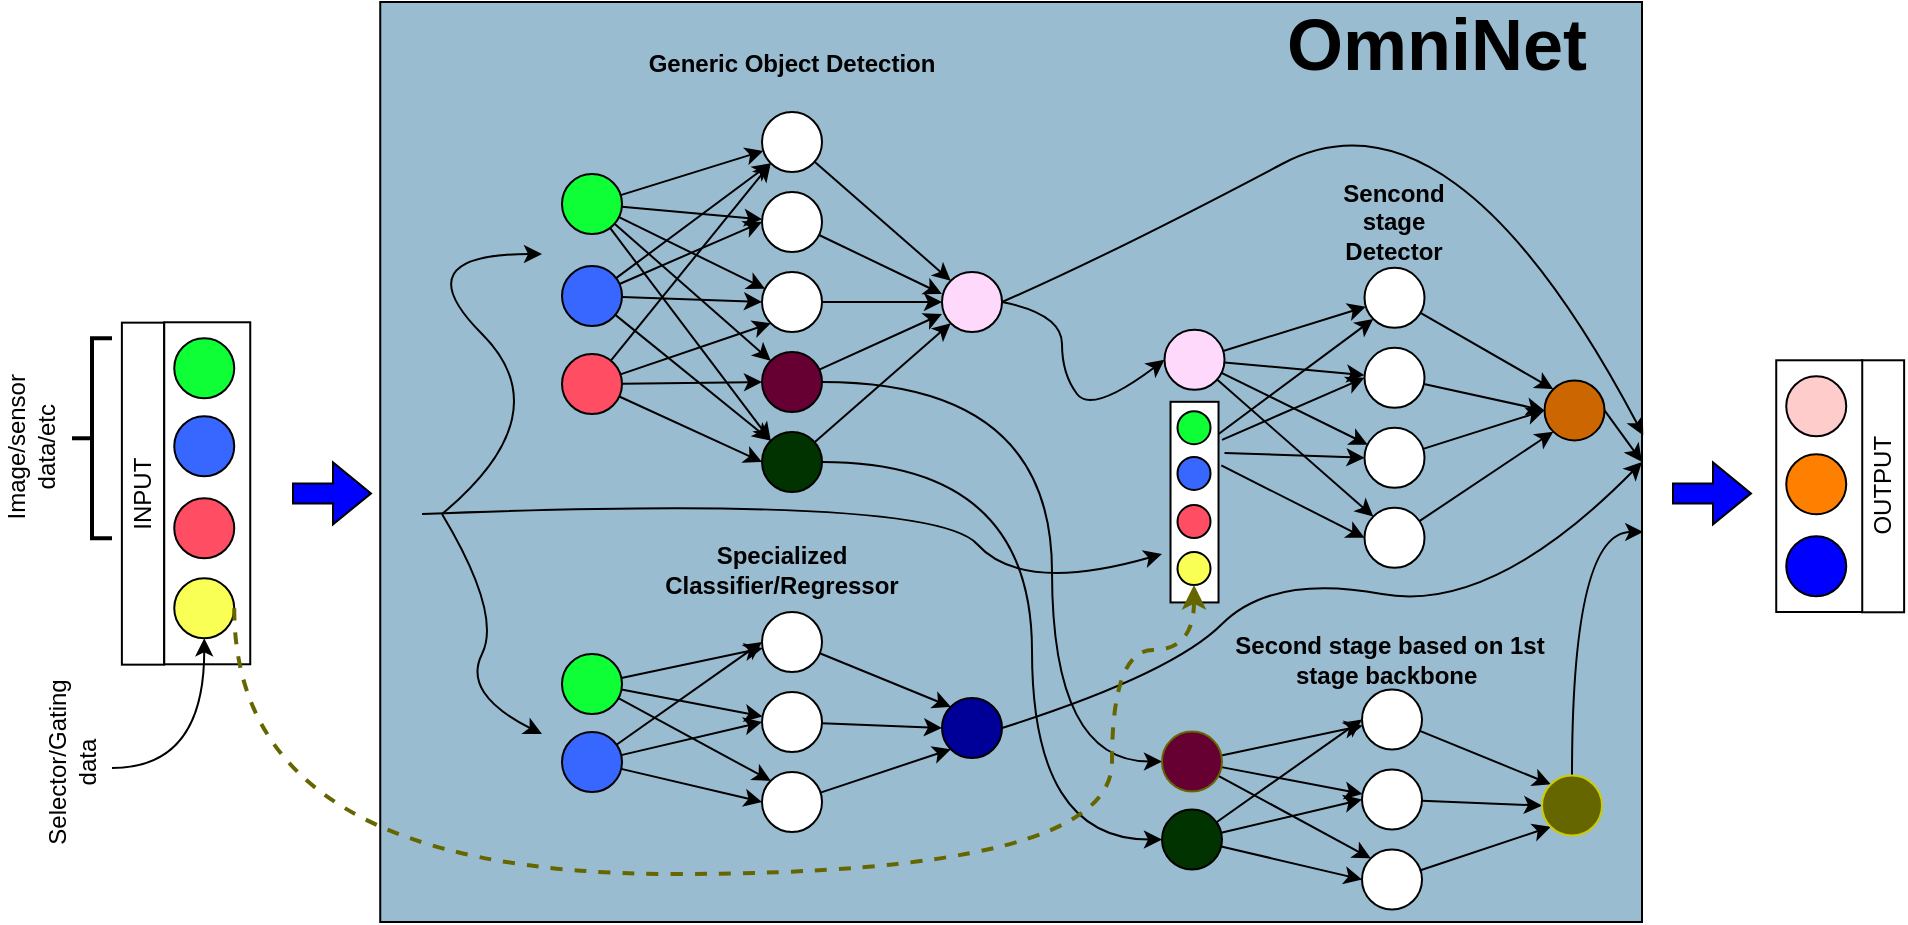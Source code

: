 <mxfile version="15.4.0" type="device"><diagram id="QwxMlzWa5Wr3vKT9mAfj" name="Page-1"><mxGraphModel dx="1088" dy="880" grid="1" gridSize="10" guides="1" tooltips="1" connect="1" arrows="1" fold="1" page="1" pageScale="1" pageWidth="1169" pageHeight="827" math="0" shadow="0"><root><mxCell id="0"/><mxCell id="1" parent="0"/><mxCell id="wsxSwbQpa_9FEB8IhPsU-99" value="" style="rounded=0;whiteSpace=wrap;html=1;fillColor=#99BCD1;" parent="1" vertex="1"><mxGeometry x="194.12" y="124" width="630.88" height="460" as="geometry"/></mxCell><mxCell id="wsxSwbQpa_9FEB8IhPsU-13" style="edgeStyle=none;rounded=0;orthogonalLoop=1;jettySize=auto;html=1;" parent="1" source="wsxSwbQpa_9FEB8IhPsU-3" target="wsxSwbQpa_9FEB8IhPsU-6" edge="1"><mxGeometry relative="1" as="geometry"/></mxCell><mxCell id="wsxSwbQpa_9FEB8IhPsU-14" style="edgeStyle=none;rounded=0;orthogonalLoop=1;jettySize=auto;html=1;" parent="1" source="wsxSwbQpa_9FEB8IhPsU-3" target="wsxSwbQpa_9FEB8IhPsU-7" edge="1"><mxGeometry relative="1" as="geometry"/></mxCell><mxCell id="wsxSwbQpa_9FEB8IhPsU-15" style="edgeStyle=none;rounded=0;orthogonalLoop=1;jettySize=auto;html=1;" parent="1" source="wsxSwbQpa_9FEB8IhPsU-3" target="wsxSwbQpa_9FEB8IhPsU-8" edge="1"><mxGeometry relative="1" as="geometry"/></mxCell><mxCell id="wsxSwbQpa_9FEB8IhPsU-16" style="edgeStyle=none;rounded=0;orthogonalLoop=1;jettySize=auto;html=1;entryX=0;entryY=0;entryDx=0;entryDy=0;" parent="1" source="wsxSwbQpa_9FEB8IhPsU-3" target="wsxSwbQpa_9FEB8IhPsU-9" edge="1"><mxGeometry relative="1" as="geometry"/></mxCell><mxCell id="wsxSwbQpa_9FEB8IhPsU-17" style="edgeStyle=none;rounded=0;orthogonalLoop=1;jettySize=auto;html=1;entryX=0;entryY=0;entryDx=0;entryDy=0;" parent="1" source="wsxSwbQpa_9FEB8IhPsU-3" target="wsxSwbQpa_9FEB8IhPsU-10" edge="1"><mxGeometry relative="1" as="geometry"/></mxCell><mxCell id="wsxSwbQpa_9FEB8IhPsU-3" value="" style="ellipse;whiteSpace=wrap;html=1;aspect=fixed;fillColor=#0FFF37;" parent="1" vertex="1"><mxGeometry x="285" y="210" width="30" height="30" as="geometry"/></mxCell><mxCell id="wsxSwbQpa_9FEB8IhPsU-18" style="edgeStyle=none;rounded=0;orthogonalLoop=1;jettySize=auto;html=1;entryX=0;entryY=1;entryDx=0;entryDy=0;" parent="1" source="wsxSwbQpa_9FEB8IhPsU-4" target="wsxSwbQpa_9FEB8IhPsU-6" edge="1"><mxGeometry relative="1" as="geometry"/></mxCell><mxCell id="wsxSwbQpa_9FEB8IhPsU-19" style="edgeStyle=none;rounded=0;orthogonalLoop=1;jettySize=auto;html=1;entryX=0;entryY=0.5;entryDx=0;entryDy=0;" parent="1" source="wsxSwbQpa_9FEB8IhPsU-4" target="wsxSwbQpa_9FEB8IhPsU-7" edge="1"><mxGeometry relative="1" as="geometry"/></mxCell><mxCell id="wsxSwbQpa_9FEB8IhPsU-20" style="edgeStyle=none;rounded=0;orthogonalLoop=1;jettySize=auto;html=1;entryX=0;entryY=0.5;entryDx=0;entryDy=0;" parent="1" source="wsxSwbQpa_9FEB8IhPsU-4" target="wsxSwbQpa_9FEB8IhPsU-8" edge="1"><mxGeometry relative="1" as="geometry"/></mxCell><mxCell id="wsxSwbQpa_9FEB8IhPsU-21" style="edgeStyle=none;rounded=0;orthogonalLoop=1;jettySize=auto;html=1;entryX=0;entryY=0;entryDx=0;entryDy=0;" parent="1" source="wsxSwbQpa_9FEB8IhPsU-4" target="wsxSwbQpa_9FEB8IhPsU-10" edge="1"><mxGeometry relative="1" as="geometry"/></mxCell><mxCell id="wsxSwbQpa_9FEB8IhPsU-4" value="" style="ellipse;whiteSpace=wrap;html=1;aspect=fixed;fillColor=#3867FF;" parent="1" vertex="1"><mxGeometry x="285" y="256" width="30" height="30" as="geometry"/></mxCell><mxCell id="wsxSwbQpa_9FEB8IhPsU-22" style="edgeStyle=none;rounded=0;orthogonalLoop=1;jettySize=auto;html=1;entryX=0;entryY=0.5;entryDx=0;entryDy=0;" parent="1" source="wsxSwbQpa_9FEB8IhPsU-5" target="wsxSwbQpa_9FEB8IhPsU-10" edge="1"><mxGeometry relative="1" as="geometry"/></mxCell><mxCell id="wsxSwbQpa_9FEB8IhPsU-23" style="edgeStyle=none;rounded=0;orthogonalLoop=1;jettySize=auto;html=1;entryX=0;entryY=0.5;entryDx=0;entryDy=0;" parent="1" source="wsxSwbQpa_9FEB8IhPsU-5" target="wsxSwbQpa_9FEB8IhPsU-9" edge="1"><mxGeometry relative="1" as="geometry"/></mxCell><mxCell id="wsxSwbQpa_9FEB8IhPsU-24" style="edgeStyle=none;rounded=0;orthogonalLoop=1;jettySize=auto;html=1;entryX=0;entryY=1;entryDx=0;entryDy=0;" parent="1" source="wsxSwbQpa_9FEB8IhPsU-5" target="wsxSwbQpa_9FEB8IhPsU-8" edge="1"><mxGeometry relative="1" as="geometry"/></mxCell><mxCell id="wsxSwbQpa_9FEB8IhPsU-25" style="edgeStyle=none;rounded=0;orthogonalLoop=1;jettySize=auto;html=1;entryX=0;entryY=1;entryDx=0;entryDy=0;" parent="1" source="wsxSwbQpa_9FEB8IhPsU-5" target="wsxSwbQpa_9FEB8IhPsU-6" edge="1"><mxGeometry relative="1" as="geometry"/></mxCell><mxCell id="wsxSwbQpa_9FEB8IhPsU-5" value="" style="ellipse;whiteSpace=wrap;html=1;aspect=fixed;fillColor=#FF4D64;" parent="1" vertex="1"><mxGeometry x="285" y="300" width="30" height="30" as="geometry"/></mxCell><mxCell id="wsxSwbQpa_9FEB8IhPsU-26" style="edgeStyle=none;rounded=0;orthogonalLoop=1;jettySize=auto;html=1;entryX=0;entryY=0;entryDx=0;entryDy=0;" parent="1" source="wsxSwbQpa_9FEB8IhPsU-6" target="wsxSwbQpa_9FEB8IhPsU-11" edge="1"><mxGeometry relative="1" as="geometry"/></mxCell><mxCell id="wsxSwbQpa_9FEB8IhPsU-6" value="" style="ellipse;whiteSpace=wrap;html=1;aspect=fixed;" parent="1" vertex="1"><mxGeometry x="385" y="179" width="30" height="30" as="geometry"/></mxCell><mxCell id="wsxSwbQpa_9FEB8IhPsU-27" style="edgeStyle=none;rounded=0;orthogonalLoop=1;jettySize=auto;html=1;" parent="1" source="wsxSwbQpa_9FEB8IhPsU-7" edge="1"><mxGeometry relative="1" as="geometry"><mxPoint x="475" y="270" as="targetPoint"/></mxGeometry></mxCell><mxCell id="wsxSwbQpa_9FEB8IhPsU-7" value="" style="ellipse;whiteSpace=wrap;html=1;aspect=fixed;" parent="1" vertex="1"><mxGeometry x="385" y="219" width="30" height="30" as="geometry"/></mxCell><mxCell id="wsxSwbQpa_9FEB8IhPsU-28" style="edgeStyle=none;rounded=0;orthogonalLoop=1;jettySize=auto;html=1;entryX=0;entryY=0.5;entryDx=0;entryDy=0;" parent="1" source="wsxSwbQpa_9FEB8IhPsU-8" target="wsxSwbQpa_9FEB8IhPsU-11" edge="1"><mxGeometry relative="1" as="geometry"/></mxCell><mxCell id="wsxSwbQpa_9FEB8IhPsU-8" value="" style="ellipse;whiteSpace=wrap;html=1;aspect=fixed;" parent="1" vertex="1"><mxGeometry x="385" y="259" width="30" height="30" as="geometry"/></mxCell><mxCell id="wsxSwbQpa_9FEB8IhPsU-29" style="edgeStyle=none;rounded=0;orthogonalLoop=1;jettySize=auto;html=1;" parent="1" source="wsxSwbQpa_9FEB8IhPsU-9" edge="1"><mxGeometry relative="1" as="geometry"><mxPoint x="475" y="280" as="targetPoint"/></mxGeometry></mxCell><mxCell id="6ZYCKmGtrvZcNGiw5_di-18" style="edgeStyle=orthogonalEdgeStyle;rounded=0;orthogonalLoop=1;jettySize=auto;html=1;entryX=0;entryY=0.5;entryDx=0;entryDy=0;curved=1;" edge="1" parent="1" source="wsxSwbQpa_9FEB8IhPsU-9" target="6ZYCKmGtrvZcNGiw5_di-4"><mxGeometry relative="1" as="geometry"><Array as="points"><mxPoint x="530" y="314"/><mxPoint x="530" y="504"/></Array></mxGeometry></mxCell><mxCell id="wsxSwbQpa_9FEB8IhPsU-9" value="" style="ellipse;whiteSpace=wrap;html=1;aspect=fixed;fillColor=#660033;" parent="1" vertex="1"><mxGeometry x="385" y="299" width="30" height="30" as="geometry"/></mxCell><mxCell id="wsxSwbQpa_9FEB8IhPsU-30" style="edgeStyle=none;rounded=0;orthogonalLoop=1;jettySize=auto;html=1;entryX=0;entryY=1;entryDx=0;entryDy=0;" parent="1" source="wsxSwbQpa_9FEB8IhPsU-10" target="wsxSwbQpa_9FEB8IhPsU-11" edge="1"><mxGeometry relative="1" as="geometry"><mxPoint x="485" y="290" as="targetPoint"/></mxGeometry></mxCell><mxCell id="6ZYCKmGtrvZcNGiw5_di-19" style="edgeStyle=orthogonalEdgeStyle;curved=1;rounded=0;orthogonalLoop=1;jettySize=auto;html=1;entryX=0;entryY=0.5;entryDx=0;entryDy=0;" edge="1" parent="1" source="wsxSwbQpa_9FEB8IhPsU-10" target="6ZYCKmGtrvZcNGiw5_di-8"><mxGeometry relative="1" as="geometry"><Array as="points"><mxPoint x="520" y="354"/><mxPoint x="520" y="543"/></Array></mxGeometry></mxCell><mxCell id="wsxSwbQpa_9FEB8IhPsU-10" value="" style="ellipse;whiteSpace=wrap;html=1;aspect=fixed;fillColor=#003300;" parent="1" vertex="1"><mxGeometry x="385" y="339" width="30" height="30" as="geometry"/></mxCell><mxCell id="wsxSwbQpa_9FEB8IhPsU-11" value="" style="ellipse;whiteSpace=wrap;html=1;aspect=fixed;fillColor=#FFD9FB;" parent="1" vertex="1"><mxGeometry x="475" y="259" width="30" height="30" as="geometry"/></mxCell><mxCell id="wsxSwbQpa_9FEB8IhPsU-34" value="INPUT" style="rounded=0;whiteSpace=wrap;html=1;flipV=1;rotation=-90;" parent="1" vertex="1"><mxGeometry x="-10" y="359.27" width="171" height="21.12" as="geometry"/></mxCell><mxCell id="wsxSwbQpa_9FEB8IhPsU-36" value="" style="rounded=0;whiteSpace=wrap;html=1;" parent="1" vertex="1"><mxGeometry x="86.12" y="284.14" width="43" height="171" as="geometry"/></mxCell><mxCell id="wsxSwbQpa_9FEB8IhPsU-31" value="" style="ellipse;whiteSpace=wrap;html=1;aspect=fixed;fillColor=#0FFF37;" parent="1" vertex="1"><mxGeometry x="91.12" y="292.14" width="30" height="30" as="geometry"/></mxCell><mxCell id="wsxSwbQpa_9FEB8IhPsU-32" value="" style="ellipse;whiteSpace=wrap;html=1;aspect=fixed;fillColor=#3867FF;" parent="1" vertex="1"><mxGeometry x="91.12" y="331.14" width="30" height="30" as="geometry"/></mxCell><mxCell id="wsxSwbQpa_9FEB8IhPsU-33" value="" style="ellipse;whiteSpace=wrap;html=1;aspect=fixed;fillColor=#FF4D64;" parent="1" vertex="1"><mxGeometry x="91.12" y="372.14" width="30" height="30" as="geometry"/></mxCell><mxCell id="wsxSwbQpa_9FEB8IhPsU-35" value="" style="ellipse;whiteSpace=wrap;html=1;aspect=fixed;fillColor=#F9FF54;" parent="1" vertex="1"><mxGeometry x="91.12" y="412.14" width="30" height="30" as="geometry"/></mxCell><mxCell id="wsxSwbQpa_9FEB8IhPsU-38" style="edgeStyle=none;rounded=0;orthogonalLoop=1;jettySize=auto;html=1;" parent="1" source="wsxSwbQpa_9FEB8IhPsU-43" target="wsxSwbQpa_9FEB8IhPsU-55" edge="1"><mxGeometry relative="1" as="geometry"/></mxCell><mxCell id="wsxSwbQpa_9FEB8IhPsU-39" style="edgeStyle=none;rounded=0;orthogonalLoop=1;jettySize=auto;html=1;" parent="1" source="wsxSwbQpa_9FEB8IhPsU-43" target="wsxSwbQpa_9FEB8IhPsU-57" edge="1"><mxGeometry relative="1" as="geometry"/></mxCell><mxCell id="wsxSwbQpa_9FEB8IhPsU-40" style="edgeStyle=none;rounded=0;orthogonalLoop=1;jettySize=auto;html=1;" parent="1" source="wsxSwbQpa_9FEB8IhPsU-43" target="wsxSwbQpa_9FEB8IhPsU-59" edge="1"><mxGeometry relative="1" as="geometry"/></mxCell><mxCell id="wsxSwbQpa_9FEB8IhPsU-41" style="edgeStyle=none;rounded=0;orthogonalLoop=1;jettySize=auto;html=1;entryX=0;entryY=0;entryDx=0;entryDy=0;" parent="1" source="wsxSwbQpa_9FEB8IhPsU-43" target="wsxSwbQpa_9FEB8IhPsU-61" edge="1"><mxGeometry relative="1" as="geometry"/></mxCell><mxCell id="wsxSwbQpa_9FEB8IhPsU-43" value="" style="ellipse;whiteSpace=wrap;html=1;aspect=fixed;fillColor=#FFD9FB;" parent="1" vertex="1"><mxGeometry x="586.26" y="287.91" width="30" height="30" as="geometry"/></mxCell><mxCell id="wsxSwbQpa_9FEB8IhPsU-44" style="edgeStyle=none;rounded=0;orthogonalLoop=1;jettySize=auto;html=1;entryX=0;entryY=1;entryDx=0;entryDy=0;" parent="1" target="wsxSwbQpa_9FEB8IhPsU-55" edge="1"><mxGeometry relative="1" as="geometry"><mxPoint x="613.309" y="339.975" as="sourcePoint"/></mxGeometry></mxCell><mxCell id="wsxSwbQpa_9FEB8IhPsU-45" style="edgeStyle=none;rounded=0;orthogonalLoop=1;jettySize=auto;html=1;entryX=0;entryY=0.5;entryDx=0;entryDy=0;" parent="1" target="wsxSwbQpa_9FEB8IhPsU-57" edge="1"><mxGeometry relative="1" as="geometry"><mxPoint x="615.013" y="342.923" as="sourcePoint"/></mxGeometry></mxCell><mxCell id="wsxSwbQpa_9FEB8IhPsU-46" style="edgeStyle=none;rounded=0;orthogonalLoop=1;jettySize=auto;html=1;entryX=0;entryY=0.5;entryDx=0;entryDy=0;" parent="1" target="wsxSwbQpa_9FEB8IhPsU-59" edge="1"><mxGeometry relative="1" as="geometry"><mxPoint x="616.251" y="349.439" as="sourcePoint"/></mxGeometry></mxCell><mxCell id="wsxSwbQpa_9FEB8IhPsU-47" style="edgeStyle=none;rounded=0;orthogonalLoop=1;jettySize=auto;html=1;entryX=0;entryY=0.5;entryDx=0;entryDy=0;" parent="1" target="wsxSwbQpa_9FEB8IhPsU-61" edge="1"><mxGeometry relative="1" as="geometry"><mxPoint x="614.645" y="355.681" as="sourcePoint"/><mxPoint x="690.653" y="421.303" as="targetPoint"/></mxGeometry></mxCell><mxCell id="wsxSwbQpa_9FEB8IhPsU-54" style="edgeStyle=none;rounded=0;orthogonalLoop=1;jettySize=auto;html=1;entryX=0;entryY=0;entryDx=0;entryDy=0;" parent="1" source="wsxSwbQpa_9FEB8IhPsU-55" target="wsxSwbQpa_9FEB8IhPsU-64" edge="1"><mxGeometry relative="1" as="geometry"/></mxCell><mxCell id="wsxSwbQpa_9FEB8IhPsU-55" value="" style="ellipse;whiteSpace=wrap;html=1;aspect=fixed;" parent="1" vertex="1"><mxGeometry x="686.26" y="256.91" width="30" height="30" as="geometry"/></mxCell><mxCell id="wsxSwbQpa_9FEB8IhPsU-56" style="edgeStyle=none;rounded=0;orthogonalLoop=1;jettySize=auto;html=1;entryX=0;entryY=0.5;entryDx=0;entryDy=0;" parent="1" source="wsxSwbQpa_9FEB8IhPsU-57" target="wsxSwbQpa_9FEB8IhPsU-64" edge="1"><mxGeometry relative="1" as="geometry"><mxPoint x="776.26" y="347.91" as="targetPoint"/></mxGeometry></mxCell><mxCell id="wsxSwbQpa_9FEB8IhPsU-57" value="" style="ellipse;whiteSpace=wrap;html=1;aspect=fixed;" parent="1" vertex="1"><mxGeometry x="686.26" y="296.91" width="30" height="30" as="geometry"/></mxCell><mxCell id="wsxSwbQpa_9FEB8IhPsU-58" style="edgeStyle=none;rounded=0;orthogonalLoop=1;jettySize=auto;html=1;entryX=0;entryY=0.5;entryDx=0;entryDy=0;" parent="1" source="wsxSwbQpa_9FEB8IhPsU-59" target="wsxSwbQpa_9FEB8IhPsU-64" edge="1"><mxGeometry relative="1" as="geometry"/></mxCell><mxCell id="wsxSwbQpa_9FEB8IhPsU-59" value="" style="ellipse;whiteSpace=wrap;html=1;aspect=fixed;" parent="1" vertex="1"><mxGeometry x="686.26" y="336.91" width="30" height="30" as="geometry"/></mxCell><mxCell id="wsxSwbQpa_9FEB8IhPsU-60" style="edgeStyle=none;rounded=0;orthogonalLoop=1;jettySize=auto;html=1;entryX=0;entryY=1;entryDx=0;entryDy=0;" parent="1" source="wsxSwbQpa_9FEB8IhPsU-61" target="wsxSwbQpa_9FEB8IhPsU-64" edge="1"><mxGeometry relative="1" as="geometry"><mxPoint x="776.26" y="357.91" as="targetPoint"/></mxGeometry></mxCell><mxCell id="wsxSwbQpa_9FEB8IhPsU-61" value="" style="ellipse;whiteSpace=wrap;html=1;aspect=fixed;" parent="1" vertex="1"><mxGeometry x="686.26" y="376.91" width="30" height="30" as="geometry"/></mxCell><mxCell id="wsxSwbQpa_9FEB8IhPsU-113" style="edgeStyle=none;rounded=0;orthogonalLoop=1;jettySize=auto;html=1;exitX=1;exitY=0.5;exitDx=0;exitDy=0;entryX=1;entryY=0.5;entryDx=0;entryDy=0;" parent="1" source="wsxSwbQpa_9FEB8IhPsU-64" target="wsxSwbQpa_9FEB8IhPsU-99" edge="1"><mxGeometry relative="1" as="geometry"><mxPoint x="824.998" y="315.24" as="targetPoint"/></mxGeometry></mxCell><mxCell id="wsxSwbQpa_9FEB8IhPsU-64" value="" style="ellipse;whiteSpace=wrap;html=1;aspect=fixed;fillColor=#CC6600;" parent="1" vertex="1"><mxGeometry x="776.26" y="313.22" width="30" height="30" as="geometry"/></mxCell><mxCell id="wsxSwbQpa_9FEB8IhPsU-66" style="edgeStyle=none;rounded=0;orthogonalLoop=1;jettySize=auto;html=1;" parent="1" source="wsxSwbQpa_9FEB8IhPsU-69" target="wsxSwbQpa_9FEB8IhPsU-78" edge="1"><mxGeometry relative="1" as="geometry"/></mxCell><mxCell id="wsxSwbQpa_9FEB8IhPsU-67" style="edgeStyle=none;rounded=0;orthogonalLoop=1;jettySize=auto;html=1;" parent="1" source="wsxSwbQpa_9FEB8IhPsU-69" target="wsxSwbQpa_9FEB8IhPsU-80" edge="1"><mxGeometry relative="1" as="geometry"/></mxCell><mxCell id="wsxSwbQpa_9FEB8IhPsU-68" style="edgeStyle=none;rounded=0;orthogonalLoop=1;jettySize=auto;html=1;entryX=0;entryY=0;entryDx=0;entryDy=0;" parent="1" source="wsxSwbQpa_9FEB8IhPsU-69" target="wsxSwbQpa_9FEB8IhPsU-82" edge="1"><mxGeometry relative="1" as="geometry"/></mxCell><mxCell id="wsxSwbQpa_9FEB8IhPsU-69" value="" style="ellipse;whiteSpace=wrap;html=1;aspect=fixed;fillColor=#0FFF37;" parent="1" vertex="1"><mxGeometry x="285" y="450" width="30" height="30" as="geometry"/></mxCell><mxCell id="wsxSwbQpa_9FEB8IhPsU-71" style="edgeStyle=none;rounded=0;orthogonalLoop=1;jettySize=auto;html=1;entryX=0;entryY=0.5;entryDx=0;entryDy=0;" parent="1" source="wsxSwbQpa_9FEB8IhPsU-74" target="wsxSwbQpa_9FEB8IhPsU-78" edge="1"><mxGeometry relative="1" as="geometry"/></mxCell><mxCell id="wsxSwbQpa_9FEB8IhPsU-72" style="edgeStyle=none;rounded=0;orthogonalLoop=1;jettySize=auto;html=1;entryX=0;entryY=0.5;entryDx=0;entryDy=0;" parent="1" source="wsxSwbQpa_9FEB8IhPsU-74" target="wsxSwbQpa_9FEB8IhPsU-80" edge="1"><mxGeometry relative="1" as="geometry"/></mxCell><mxCell id="wsxSwbQpa_9FEB8IhPsU-73" style="edgeStyle=none;rounded=0;orthogonalLoop=1;jettySize=auto;html=1;entryX=0;entryY=0.5;entryDx=0;entryDy=0;" parent="1" source="wsxSwbQpa_9FEB8IhPsU-74" target="wsxSwbQpa_9FEB8IhPsU-82" edge="1"><mxGeometry relative="1" as="geometry"><mxPoint x="389.393" y="583.393" as="targetPoint"/></mxGeometry></mxCell><mxCell id="wsxSwbQpa_9FEB8IhPsU-74" value="" style="ellipse;whiteSpace=wrap;html=1;aspect=fixed;fillColor=#3867FF;" parent="1" vertex="1"><mxGeometry x="285" y="489" width="30" height="30" as="geometry"/></mxCell><mxCell id="wsxSwbQpa_9FEB8IhPsU-77" style="edgeStyle=none;rounded=0;orthogonalLoop=1;jettySize=auto;html=1;entryX=0;entryY=0;entryDx=0;entryDy=0;" parent="1" source="wsxSwbQpa_9FEB8IhPsU-78" target="wsxSwbQpa_9FEB8IhPsU-83" edge="1"><mxGeometry relative="1" as="geometry"><mxPoint x="475" y="510" as="targetPoint"/></mxGeometry></mxCell><mxCell id="wsxSwbQpa_9FEB8IhPsU-78" value="" style="ellipse;whiteSpace=wrap;html=1;aspect=fixed;" parent="1" vertex="1"><mxGeometry x="385" y="429" width="30" height="30" as="geometry"/></mxCell><mxCell id="wsxSwbQpa_9FEB8IhPsU-79" style="edgeStyle=none;rounded=0;orthogonalLoop=1;jettySize=auto;html=1;entryX=0;entryY=0.5;entryDx=0;entryDy=0;" parent="1" source="wsxSwbQpa_9FEB8IhPsU-80" target="wsxSwbQpa_9FEB8IhPsU-83" edge="1"><mxGeometry relative="1" as="geometry"/></mxCell><mxCell id="wsxSwbQpa_9FEB8IhPsU-80" value="" style="ellipse;whiteSpace=wrap;html=1;aspect=fixed;" parent="1" vertex="1"><mxGeometry x="385" y="469" width="30" height="30" as="geometry"/></mxCell><mxCell id="wsxSwbQpa_9FEB8IhPsU-81" style="edgeStyle=none;rounded=0;orthogonalLoop=1;jettySize=auto;html=1;entryX=0;entryY=1;entryDx=0;entryDy=0;" parent="1" source="wsxSwbQpa_9FEB8IhPsU-82" target="wsxSwbQpa_9FEB8IhPsU-83" edge="1"><mxGeometry relative="1" as="geometry"><mxPoint x="475" y="520" as="targetPoint"/></mxGeometry></mxCell><mxCell id="wsxSwbQpa_9FEB8IhPsU-82" value="" style="ellipse;whiteSpace=wrap;html=1;aspect=fixed;" parent="1" vertex="1"><mxGeometry x="385" y="509" width="30" height="30" as="geometry"/></mxCell><mxCell id="wsxSwbQpa_9FEB8IhPsU-83" value="" style="ellipse;whiteSpace=wrap;html=1;aspect=fixed;fillColor=#000099;" parent="1" vertex="1"><mxGeometry x="475" y="472" width="30" height="30" as="geometry"/></mxCell><mxCell id="wsxSwbQpa_9FEB8IhPsU-85" value="Generic Object Detection" style="text;html=1;strokeColor=none;fillColor=none;align=center;verticalAlign=middle;whiteSpace=wrap;rounded=0;fontStyle=1" parent="1" vertex="1"><mxGeometry x="310" y="140" width="180" height="30" as="geometry"/></mxCell><mxCell id="wsxSwbQpa_9FEB8IhPsU-86" value="Specialized Classifier/Regressor" style="text;html=1;strokeColor=none;fillColor=none;align=center;verticalAlign=middle;whiteSpace=wrap;rounded=0;fontStyle=1" parent="1" vertex="1"><mxGeometry x="305" y="393" width="180" height="30" as="geometry"/></mxCell><mxCell id="wsxSwbQpa_9FEB8IhPsU-87" value="Sencond stage Detector" style="text;html=1;strokeColor=none;fillColor=none;align=center;verticalAlign=middle;whiteSpace=wrap;rounded=0;fontStyle=1" parent="1" vertex="1"><mxGeometry x="671.26" y="219" width="60" height="30" as="geometry"/></mxCell><mxCell id="wsxSwbQpa_9FEB8IhPsU-88" value="" style="rounded=0;whiteSpace=wrap;html=1;" parent="1" vertex="1"><mxGeometry x="589.26" y="323.91" width="24" height="100.31" as="geometry"/></mxCell><mxCell id="wsxSwbQpa_9FEB8IhPsU-89" value="" style="ellipse;whiteSpace=wrap;html=1;aspect=fixed;fillColor=#0FFF37;" parent="1" vertex="1"><mxGeometry x="592.75" y="328.6" width="16.51" height="16.51" as="geometry"/></mxCell><mxCell id="wsxSwbQpa_9FEB8IhPsU-90" value="" style="ellipse;whiteSpace=wrap;html=1;aspect=fixed;fillColor=#3867FF;" parent="1" vertex="1"><mxGeometry x="592.75" y="351.48" width="16.51" height="16.51" as="geometry"/></mxCell><mxCell id="wsxSwbQpa_9FEB8IhPsU-91" value="" style="ellipse;whiteSpace=wrap;html=1;aspect=fixed;fillColor=#FF4D64;" parent="1" vertex="1"><mxGeometry x="592.75" y="375.53" width="16.51" height="16.51" as="geometry"/></mxCell><mxCell id="wsxSwbQpa_9FEB8IhPsU-92" value="" style="ellipse;whiteSpace=wrap;html=1;aspect=fixed;fillColor=#F9FF54;" parent="1" vertex="1"><mxGeometry x="592.75" y="399" width="16.51" height="16.51" as="geometry"/></mxCell><mxCell id="wsxSwbQpa_9FEB8IhPsU-95" value="" style="curved=1;endArrow=classic;html=1;rounded=0;" parent="1" edge="1"><mxGeometry width="50" height="50" relative="1" as="geometry"><mxPoint x="215" y="380" as="sourcePoint"/><mxPoint x="585" y="400" as="targetPoint"/><Array as="points"><mxPoint x="470" y="370"/><mxPoint x="515" y="420"/></Array></mxGeometry></mxCell><mxCell id="wsxSwbQpa_9FEB8IhPsU-96" value="" style="curved=1;endArrow=classic;html=1;rounded=0;" parent="1" edge="1"><mxGeometry width="50" height="50" relative="1" as="geometry"><mxPoint x="225" y="380" as="sourcePoint"/><mxPoint x="275" y="250" as="targetPoint"/><Array as="points"><mxPoint x="285" y="330"/><mxPoint x="205" y="250"/></Array></mxGeometry></mxCell><mxCell id="wsxSwbQpa_9FEB8IhPsU-98" value="" style="curved=1;endArrow=classic;html=1;rounded=0;" parent="1" edge="1"><mxGeometry width="50" height="50" relative="1" as="geometry"><mxPoint x="225" y="380" as="sourcePoint"/><mxPoint x="275" y="490" as="targetPoint"/><Array as="points"><mxPoint x="255" y="430"/><mxPoint x="235" y="470"/></Array></mxGeometry></mxCell><mxCell id="wsxSwbQpa_9FEB8IhPsU-100" value="&lt;b&gt;&lt;font style=&quot;font-size: 36px&quot;&gt;OmniNet&lt;/font&gt;&lt;/b&gt;" style="text;html=1;strokeColor=none;fillColor=none;align=center;verticalAlign=middle;whiteSpace=wrap;rounded=0;" parent="1" vertex="1"><mxGeometry x="620" y="130" width="205" height="30" as="geometry"/></mxCell><mxCell id="wsxSwbQpa_9FEB8IhPsU-101" value="" style="curved=1;endArrow=classic;html=1;rounded=0;exitX=1;exitY=0.5;exitDx=0;exitDy=0;entryX=0;entryY=0.5;entryDx=0;entryDy=0;" parent="1" source="wsxSwbQpa_9FEB8IhPsU-11" target="wsxSwbQpa_9FEB8IhPsU-43" edge="1"><mxGeometry width="50" height="50" relative="1" as="geometry"><mxPoint x="555" y="270" as="sourcePoint"/><mxPoint x="605" y="220" as="targetPoint"/><Array as="points"><mxPoint x="535" y="280"/><mxPoint x="535" y="310"/><mxPoint x="550" y="330"/></Array></mxGeometry></mxCell><mxCell id="wsxSwbQpa_9FEB8IhPsU-102" value="" style="shape=flexArrow;endArrow=classic;html=1;rounded=0;fillColor=#0000FF;" parent="1" edge="1"><mxGeometry width="50" height="50" relative="1" as="geometry"><mxPoint x="150" y="369.69" as="sourcePoint"/><mxPoint x="190" y="369.69" as="targetPoint"/></mxGeometry></mxCell><mxCell id="wsxSwbQpa_9FEB8IhPsU-103" value="" style="shape=flexArrow;endArrow=classic;html=1;rounded=0;fillColor=#0000FF;" parent="1" edge="1"><mxGeometry width="50" height="50" relative="1" as="geometry"><mxPoint x="840" y="369.69" as="sourcePoint"/><mxPoint x="880" y="369.69" as="targetPoint"/></mxGeometry></mxCell><mxCell id="wsxSwbQpa_9FEB8IhPsU-104" value="OUTPUT" style="rounded=0;whiteSpace=wrap;html=1;flipV=1;rotation=-90;" parent="1" vertex="1"><mxGeometry x="882.5" y="355.58" width="126" height="21.12" as="geometry"/></mxCell><mxCell id="wsxSwbQpa_9FEB8IhPsU-105" value="" style="rounded=0;whiteSpace=wrap;html=1;" parent="1" vertex="1"><mxGeometry x="892.12" y="303.14" width="43" height="125.86" as="geometry"/></mxCell><mxCell id="wsxSwbQpa_9FEB8IhPsU-106" value="" style="ellipse;whiteSpace=wrap;html=1;aspect=fixed;fillColor=#FFCCCC;" parent="1" vertex="1"><mxGeometry x="897.12" y="311.14" width="30" height="30" as="geometry"/></mxCell><mxCell id="wsxSwbQpa_9FEB8IhPsU-107" value="" style="ellipse;whiteSpace=wrap;html=1;aspect=fixed;fillColor=#FF8000;" parent="1" vertex="1"><mxGeometry x="897.12" y="350.14" width="30" height="30" as="geometry"/></mxCell><mxCell id="wsxSwbQpa_9FEB8IhPsU-108" value="" style="ellipse;whiteSpace=wrap;html=1;aspect=fixed;fillColor=#0000FF;" parent="1" vertex="1"><mxGeometry x="897.12" y="391.14" width="30" height="30" as="geometry"/></mxCell><mxCell id="wsxSwbQpa_9FEB8IhPsU-110" value="" style="curved=1;endArrow=classic;html=1;rounded=0;exitX=1;exitY=0.5;exitDx=0;exitDy=0;entryX=1;entryY=0.5;entryDx=0;entryDy=0;" parent="1" source="wsxSwbQpa_9FEB8IhPsU-83" target="wsxSwbQpa_9FEB8IhPsU-99" edge="1"><mxGeometry width="50" height="50" relative="1" as="geometry"><mxPoint x="910" y="540" as="sourcePoint"/><mxPoint x="950" y="470" as="targetPoint"/><Array as="points"><mxPoint x="590" y="460"/><mxPoint x="640" y="410"/><mxPoint x="750" y="430"/></Array></mxGeometry></mxCell><mxCell id="wsxSwbQpa_9FEB8IhPsU-112" value="" style="curved=1;endArrow=classic;html=1;rounded=0;entryX=1.001;entryY=0.471;entryDx=0;entryDy=0;exitX=1;exitY=0.5;exitDx=0;exitDy=0;entryPerimeter=0;" parent="1" source="wsxSwbQpa_9FEB8IhPsU-11" target="wsxSwbQpa_9FEB8IhPsU-99" edge="1"><mxGeometry width="50" height="50" relative="1" as="geometry"><mxPoint x="510" y="270" as="sourcePoint"/><mxPoint x="595.0" y="345.69" as="targetPoint"/><Array as="points"><mxPoint x="560" y="250"/><mxPoint x="730" y="160"/></Array></mxGeometry></mxCell><mxCell id="NKTE4_2D-M97CKguIaXb-1" value="" style="strokeWidth=2;html=1;shape=mxgraph.flowchart.annotation_2;align=left;labelPosition=right;pointerEvents=1;" parent="1" vertex="1"><mxGeometry x="40" y="292.14" width="20" height="100" as="geometry"/></mxCell><mxCell id="NKTE4_2D-M97CKguIaXb-2" value="Image/sensor data/etc" style="text;html=1;strokeColor=none;fillColor=none;align=center;verticalAlign=middle;whiteSpace=wrap;rounded=0;rotation=-90;" parent="1" vertex="1"><mxGeometry x="-10" y="331.38" width="60" height="30" as="geometry"/></mxCell><mxCell id="NKTE4_2D-M97CKguIaXb-6" value="Selector/Gating data" style="text;html=1;strokeColor=none;fillColor=none;align=center;verticalAlign=middle;whiteSpace=wrap;rounded=0;rotation=-90;" parent="1" vertex="1"><mxGeometry x="10" y="489" width="60" height="30" as="geometry"/></mxCell><mxCell id="NKTE4_2D-M97CKguIaXb-8" value="" style="curved=1;endArrow=classic;html=1;rounded=0;edgeStyle=orthogonalEdgeStyle;entryX=0.5;entryY=1;entryDx=0;entryDy=0;" parent="1" target="wsxSwbQpa_9FEB8IhPsU-35" edge="1"><mxGeometry width="50" height="50" relative="1" as="geometry"><mxPoint x="60" y="507" as="sourcePoint"/><mxPoint x="110" y="457" as="targetPoint"/><Array as="points"><mxPoint x="106" y="507"/></Array></mxGeometry></mxCell><mxCell id="NKTE4_2D-M97CKguIaXb-9" value="" style="curved=1;endArrow=classic;html=1;rounded=0;edgeStyle=orthogonalEdgeStyle;exitX=1;exitY=0.5;exitDx=0;exitDy=0;entryX=0.5;entryY=1;entryDx=0;entryDy=0;dashed=1;strokeWidth=2;strokeColor=#666600;" parent="1" source="wsxSwbQpa_9FEB8IhPsU-35" target="wsxSwbQpa_9FEB8IhPsU-92" edge="1"><mxGeometry width="50" height="50" relative="1" as="geometry"><mxPoint x="380" y="670" as="sourcePoint"/><mxPoint x="430" y="620" as="targetPoint"/><Array as="points"><mxPoint x="121" y="560"/><mxPoint x="560" y="560"/><mxPoint x="560" y="448"/></Array></mxGeometry></mxCell><mxCell id="6ZYCKmGtrvZcNGiw5_di-1" style="edgeStyle=none;rounded=0;orthogonalLoop=1;jettySize=auto;html=1;" edge="1" parent="1" source="6ZYCKmGtrvZcNGiw5_di-4" target="6ZYCKmGtrvZcNGiw5_di-10"><mxGeometry relative="1" as="geometry"/></mxCell><mxCell id="6ZYCKmGtrvZcNGiw5_di-2" style="edgeStyle=none;rounded=0;orthogonalLoop=1;jettySize=auto;html=1;" edge="1" parent="1" source="6ZYCKmGtrvZcNGiw5_di-4" target="6ZYCKmGtrvZcNGiw5_di-12"><mxGeometry relative="1" as="geometry"/></mxCell><mxCell id="6ZYCKmGtrvZcNGiw5_di-3" style="edgeStyle=none;rounded=0;orthogonalLoop=1;jettySize=auto;html=1;entryX=0;entryY=0;entryDx=0;entryDy=0;" edge="1" parent="1" source="6ZYCKmGtrvZcNGiw5_di-4" target="6ZYCKmGtrvZcNGiw5_di-14"><mxGeometry relative="1" as="geometry"/></mxCell><mxCell id="6ZYCKmGtrvZcNGiw5_di-4" value="" style="ellipse;whiteSpace=wrap;html=1;aspect=fixed;fillColor=#660033;strokeColor=#666600;" vertex="1" parent="1"><mxGeometry x="585" y="488.78" width="30" height="30" as="geometry"/></mxCell><mxCell id="6ZYCKmGtrvZcNGiw5_di-5" style="edgeStyle=none;rounded=0;orthogonalLoop=1;jettySize=auto;html=1;entryX=0;entryY=0.5;entryDx=0;entryDy=0;" edge="1" parent="1" source="6ZYCKmGtrvZcNGiw5_di-8" target="6ZYCKmGtrvZcNGiw5_di-10"><mxGeometry relative="1" as="geometry"/></mxCell><mxCell id="6ZYCKmGtrvZcNGiw5_di-6" style="edgeStyle=none;rounded=0;orthogonalLoop=1;jettySize=auto;html=1;entryX=0;entryY=0.5;entryDx=0;entryDy=0;" edge="1" parent="1" source="6ZYCKmGtrvZcNGiw5_di-8" target="6ZYCKmGtrvZcNGiw5_di-12"><mxGeometry relative="1" as="geometry"/></mxCell><mxCell id="6ZYCKmGtrvZcNGiw5_di-7" style="edgeStyle=none;rounded=0;orthogonalLoop=1;jettySize=auto;html=1;entryX=0;entryY=0.5;entryDx=0;entryDy=0;" edge="1" parent="1" source="6ZYCKmGtrvZcNGiw5_di-8" target="6ZYCKmGtrvZcNGiw5_di-14"><mxGeometry relative="1" as="geometry"><mxPoint x="689.393" y="622.173" as="targetPoint"/></mxGeometry></mxCell><mxCell id="6ZYCKmGtrvZcNGiw5_di-8" value="" style="ellipse;whiteSpace=wrap;html=1;aspect=fixed;fillColor=#003300;" vertex="1" parent="1"><mxGeometry x="585" y="527.78" width="30" height="30" as="geometry"/></mxCell><mxCell id="6ZYCKmGtrvZcNGiw5_di-9" style="edgeStyle=none;rounded=0;orthogonalLoop=1;jettySize=auto;html=1;entryX=0;entryY=0;entryDx=0;entryDy=0;" edge="1" parent="1" source="6ZYCKmGtrvZcNGiw5_di-10" target="6ZYCKmGtrvZcNGiw5_di-15"><mxGeometry relative="1" as="geometry"><mxPoint x="775" y="548.78" as="targetPoint"/></mxGeometry></mxCell><mxCell id="6ZYCKmGtrvZcNGiw5_di-10" value="" style="ellipse;whiteSpace=wrap;html=1;aspect=fixed;" vertex="1" parent="1"><mxGeometry x="685" y="467.78" width="30" height="30" as="geometry"/></mxCell><mxCell id="6ZYCKmGtrvZcNGiw5_di-11" style="edgeStyle=none;rounded=0;orthogonalLoop=1;jettySize=auto;html=1;entryX=0;entryY=0.5;entryDx=0;entryDy=0;" edge="1" parent="1" source="6ZYCKmGtrvZcNGiw5_di-12" target="6ZYCKmGtrvZcNGiw5_di-15"><mxGeometry relative="1" as="geometry"/></mxCell><mxCell id="6ZYCKmGtrvZcNGiw5_di-12" value="" style="ellipse;whiteSpace=wrap;html=1;aspect=fixed;" vertex="1" parent="1"><mxGeometry x="685" y="507.78" width="30" height="30" as="geometry"/></mxCell><mxCell id="6ZYCKmGtrvZcNGiw5_di-13" style="edgeStyle=none;rounded=0;orthogonalLoop=1;jettySize=auto;html=1;entryX=0;entryY=1;entryDx=0;entryDy=0;" edge="1" parent="1" source="6ZYCKmGtrvZcNGiw5_di-14" target="6ZYCKmGtrvZcNGiw5_di-15"><mxGeometry relative="1" as="geometry"><mxPoint x="775" y="558.78" as="targetPoint"/></mxGeometry></mxCell><mxCell id="6ZYCKmGtrvZcNGiw5_di-14" value="" style="ellipse;whiteSpace=wrap;html=1;aspect=fixed;" vertex="1" parent="1"><mxGeometry x="685" y="547.78" width="30" height="30" as="geometry"/></mxCell><mxCell id="6ZYCKmGtrvZcNGiw5_di-20" style="edgeStyle=orthogonalEdgeStyle;curved=1;rounded=0;orthogonalLoop=1;jettySize=auto;html=1;entryX=1.001;entryY=0.576;entryDx=0;entryDy=0;entryPerimeter=0;" edge="1" parent="1" source="6ZYCKmGtrvZcNGiw5_di-15" target="wsxSwbQpa_9FEB8IhPsU-99"><mxGeometry relative="1" as="geometry"><Array as="points"><mxPoint x="790" y="389"/></Array></mxGeometry></mxCell><mxCell id="6ZYCKmGtrvZcNGiw5_di-15" value="" style="ellipse;whiteSpace=wrap;html=1;aspect=fixed;fillColor=#666600;strokeColor=#CCCC00;" vertex="1" parent="1"><mxGeometry x="775" y="510.78" width="30" height="30" as="geometry"/></mxCell><mxCell id="6ZYCKmGtrvZcNGiw5_di-16" value="Second stage based on 1st stage backbone&amp;nbsp;" style="text;html=1;strokeColor=none;fillColor=none;align=center;verticalAlign=middle;whiteSpace=wrap;rounded=0;fontStyle=1" vertex="1" parent="1"><mxGeometry x="609.26" y="437.78" width="180" height="30" as="geometry"/></mxCell></root></mxGraphModel></diagram></mxfile>